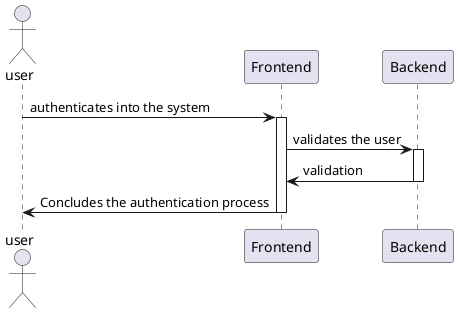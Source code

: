 @startuml
actor user
participant Frontend
participant Backend

user -> Frontend: authenticates into the system
activate Frontend
Frontend -> Backend: validates the user
activate Backend
Backend -> Frontend: validation
deactivate Backend
Frontend -> user: Concludes the authentication process
deactivate Frontend


@enduml